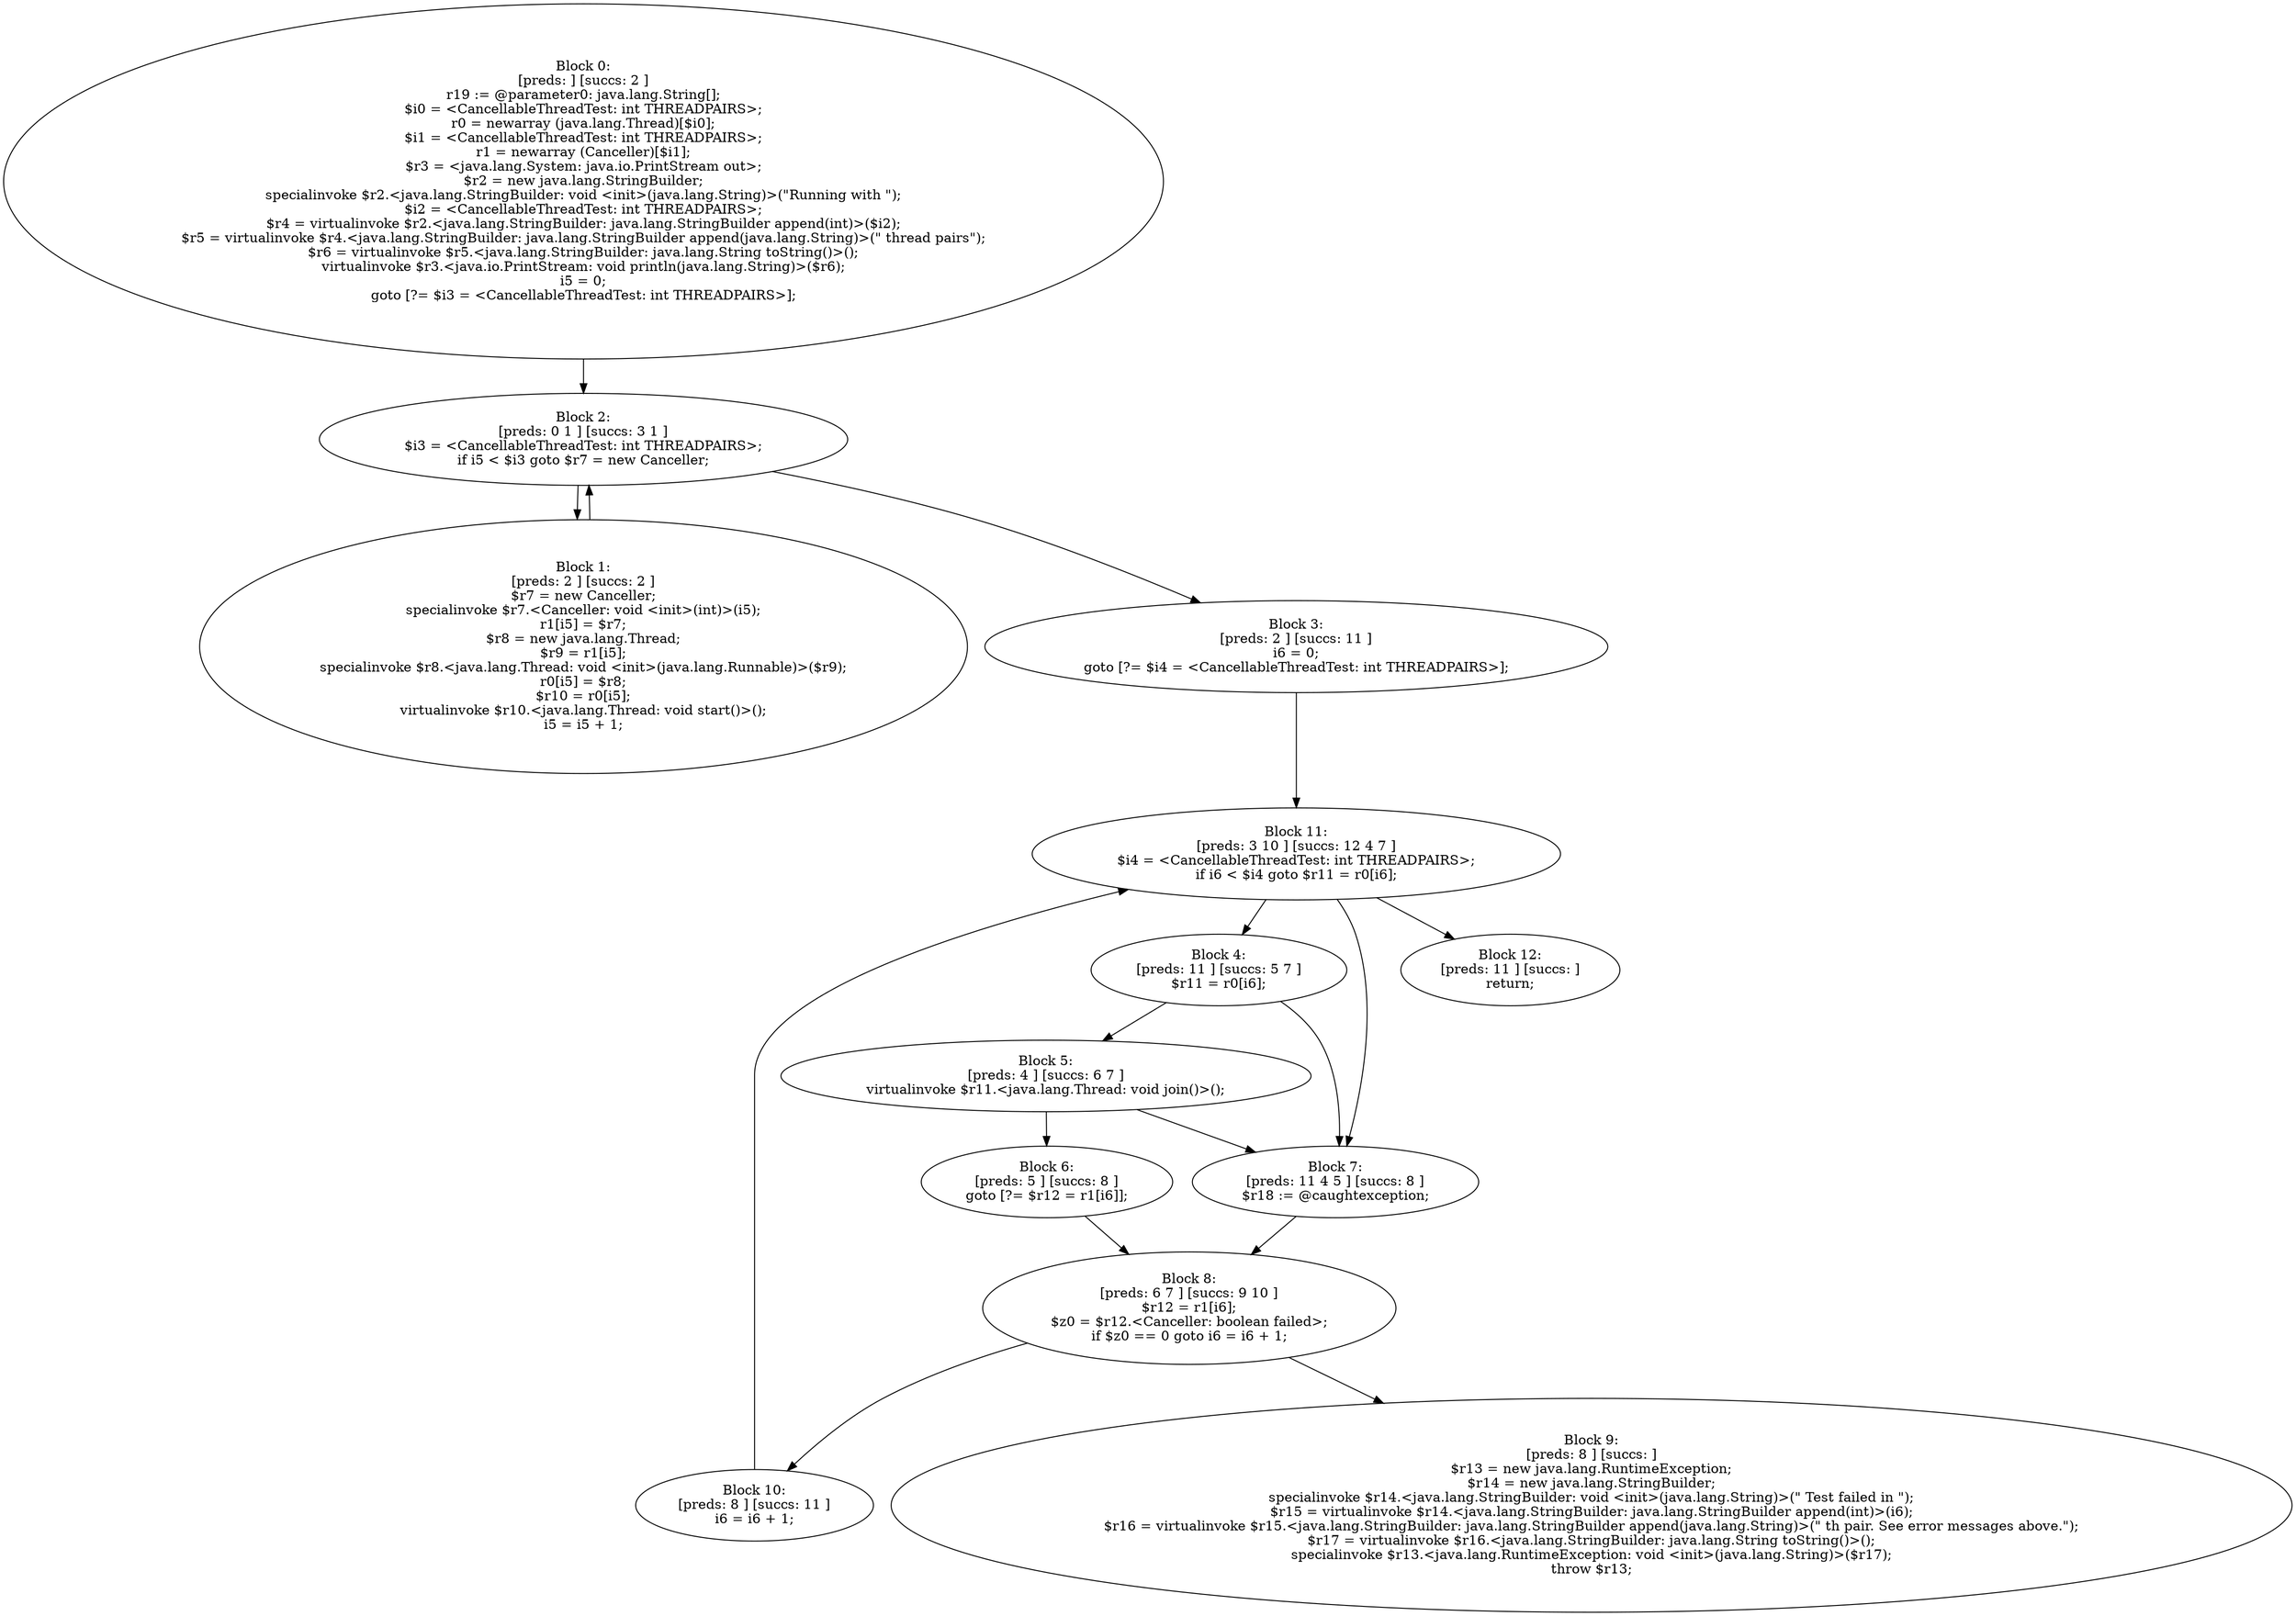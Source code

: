 digraph "unitGraph" {
    "Block 0:
[preds: ] [succs: 2 ]
r19 := @parameter0: java.lang.String[];
$i0 = <CancellableThreadTest: int THREADPAIRS>;
r0 = newarray (java.lang.Thread)[$i0];
$i1 = <CancellableThreadTest: int THREADPAIRS>;
r1 = newarray (Canceller)[$i1];
$r3 = <java.lang.System: java.io.PrintStream out>;
$r2 = new java.lang.StringBuilder;
specialinvoke $r2.<java.lang.StringBuilder: void <init>(java.lang.String)>(\"Running with \");
$i2 = <CancellableThreadTest: int THREADPAIRS>;
$r4 = virtualinvoke $r2.<java.lang.StringBuilder: java.lang.StringBuilder append(int)>($i2);
$r5 = virtualinvoke $r4.<java.lang.StringBuilder: java.lang.StringBuilder append(java.lang.String)>(\" thread pairs\");
$r6 = virtualinvoke $r5.<java.lang.StringBuilder: java.lang.String toString()>();
virtualinvoke $r3.<java.io.PrintStream: void println(java.lang.String)>($r6);
i5 = 0;
goto [?= $i3 = <CancellableThreadTest: int THREADPAIRS>];
"
    "Block 1:
[preds: 2 ] [succs: 2 ]
$r7 = new Canceller;
specialinvoke $r7.<Canceller: void <init>(int)>(i5);
r1[i5] = $r7;
$r8 = new java.lang.Thread;
$r9 = r1[i5];
specialinvoke $r8.<java.lang.Thread: void <init>(java.lang.Runnable)>($r9);
r0[i5] = $r8;
$r10 = r0[i5];
virtualinvoke $r10.<java.lang.Thread: void start()>();
i5 = i5 + 1;
"
    "Block 2:
[preds: 0 1 ] [succs: 3 1 ]
$i3 = <CancellableThreadTest: int THREADPAIRS>;
if i5 < $i3 goto $r7 = new Canceller;
"
    "Block 3:
[preds: 2 ] [succs: 11 ]
i6 = 0;
goto [?= $i4 = <CancellableThreadTest: int THREADPAIRS>];
"
    "Block 4:
[preds: 11 ] [succs: 5 7 ]
$r11 = r0[i6];
"
    "Block 5:
[preds: 4 ] [succs: 6 7 ]
virtualinvoke $r11.<java.lang.Thread: void join()>();
"
    "Block 6:
[preds: 5 ] [succs: 8 ]
goto [?= $r12 = r1[i6]];
"
    "Block 7:
[preds: 11 4 5 ] [succs: 8 ]
$r18 := @caughtexception;
"
    "Block 8:
[preds: 6 7 ] [succs: 9 10 ]
$r12 = r1[i6];
$z0 = $r12.<Canceller: boolean failed>;
if $z0 == 0 goto i6 = i6 + 1;
"
    "Block 9:
[preds: 8 ] [succs: ]
$r13 = new java.lang.RuntimeException;
$r14 = new java.lang.StringBuilder;
specialinvoke $r14.<java.lang.StringBuilder: void <init>(java.lang.String)>(\" Test failed in \");
$r15 = virtualinvoke $r14.<java.lang.StringBuilder: java.lang.StringBuilder append(int)>(i6);
$r16 = virtualinvoke $r15.<java.lang.StringBuilder: java.lang.StringBuilder append(java.lang.String)>(\" th pair. See error messages above.\");
$r17 = virtualinvoke $r16.<java.lang.StringBuilder: java.lang.String toString()>();
specialinvoke $r13.<java.lang.RuntimeException: void <init>(java.lang.String)>($r17);
throw $r13;
"
    "Block 10:
[preds: 8 ] [succs: 11 ]
i6 = i6 + 1;
"
    "Block 11:
[preds: 3 10 ] [succs: 12 4 7 ]
$i4 = <CancellableThreadTest: int THREADPAIRS>;
if i6 < $i4 goto $r11 = r0[i6];
"
    "Block 12:
[preds: 11 ] [succs: ]
return;
"
    "Block 0:
[preds: ] [succs: 2 ]
r19 := @parameter0: java.lang.String[];
$i0 = <CancellableThreadTest: int THREADPAIRS>;
r0 = newarray (java.lang.Thread)[$i0];
$i1 = <CancellableThreadTest: int THREADPAIRS>;
r1 = newarray (Canceller)[$i1];
$r3 = <java.lang.System: java.io.PrintStream out>;
$r2 = new java.lang.StringBuilder;
specialinvoke $r2.<java.lang.StringBuilder: void <init>(java.lang.String)>(\"Running with \");
$i2 = <CancellableThreadTest: int THREADPAIRS>;
$r4 = virtualinvoke $r2.<java.lang.StringBuilder: java.lang.StringBuilder append(int)>($i2);
$r5 = virtualinvoke $r4.<java.lang.StringBuilder: java.lang.StringBuilder append(java.lang.String)>(\" thread pairs\");
$r6 = virtualinvoke $r5.<java.lang.StringBuilder: java.lang.String toString()>();
virtualinvoke $r3.<java.io.PrintStream: void println(java.lang.String)>($r6);
i5 = 0;
goto [?= $i3 = <CancellableThreadTest: int THREADPAIRS>];
"->"Block 2:
[preds: 0 1 ] [succs: 3 1 ]
$i3 = <CancellableThreadTest: int THREADPAIRS>;
if i5 < $i3 goto $r7 = new Canceller;
";
    "Block 1:
[preds: 2 ] [succs: 2 ]
$r7 = new Canceller;
specialinvoke $r7.<Canceller: void <init>(int)>(i5);
r1[i5] = $r7;
$r8 = new java.lang.Thread;
$r9 = r1[i5];
specialinvoke $r8.<java.lang.Thread: void <init>(java.lang.Runnable)>($r9);
r0[i5] = $r8;
$r10 = r0[i5];
virtualinvoke $r10.<java.lang.Thread: void start()>();
i5 = i5 + 1;
"->"Block 2:
[preds: 0 1 ] [succs: 3 1 ]
$i3 = <CancellableThreadTest: int THREADPAIRS>;
if i5 < $i3 goto $r7 = new Canceller;
";
    "Block 2:
[preds: 0 1 ] [succs: 3 1 ]
$i3 = <CancellableThreadTest: int THREADPAIRS>;
if i5 < $i3 goto $r7 = new Canceller;
"->"Block 3:
[preds: 2 ] [succs: 11 ]
i6 = 0;
goto [?= $i4 = <CancellableThreadTest: int THREADPAIRS>];
";
    "Block 2:
[preds: 0 1 ] [succs: 3 1 ]
$i3 = <CancellableThreadTest: int THREADPAIRS>;
if i5 < $i3 goto $r7 = new Canceller;
"->"Block 1:
[preds: 2 ] [succs: 2 ]
$r7 = new Canceller;
specialinvoke $r7.<Canceller: void <init>(int)>(i5);
r1[i5] = $r7;
$r8 = new java.lang.Thread;
$r9 = r1[i5];
specialinvoke $r8.<java.lang.Thread: void <init>(java.lang.Runnable)>($r9);
r0[i5] = $r8;
$r10 = r0[i5];
virtualinvoke $r10.<java.lang.Thread: void start()>();
i5 = i5 + 1;
";
    "Block 3:
[preds: 2 ] [succs: 11 ]
i6 = 0;
goto [?= $i4 = <CancellableThreadTest: int THREADPAIRS>];
"->"Block 11:
[preds: 3 10 ] [succs: 12 4 7 ]
$i4 = <CancellableThreadTest: int THREADPAIRS>;
if i6 < $i4 goto $r11 = r0[i6];
";
    "Block 4:
[preds: 11 ] [succs: 5 7 ]
$r11 = r0[i6];
"->"Block 5:
[preds: 4 ] [succs: 6 7 ]
virtualinvoke $r11.<java.lang.Thread: void join()>();
";
    "Block 4:
[preds: 11 ] [succs: 5 7 ]
$r11 = r0[i6];
"->"Block 7:
[preds: 11 4 5 ] [succs: 8 ]
$r18 := @caughtexception;
";
    "Block 5:
[preds: 4 ] [succs: 6 7 ]
virtualinvoke $r11.<java.lang.Thread: void join()>();
"->"Block 6:
[preds: 5 ] [succs: 8 ]
goto [?= $r12 = r1[i6]];
";
    "Block 5:
[preds: 4 ] [succs: 6 7 ]
virtualinvoke $r11.<java.lang.Thread: void join()>();
"->"Block 7:
[preds: 11 4 5 ] [succs: 8 ]
$r18 := @caughtexception;
";
    "Block 6:
[preds: 5 ] [succs: 8 ]
goto [?= $r12 = r1[i6]];
"->"Block 8:
[preds: 6 7 ] [succs: 9 10 ]
$r12 = r1[i6];
$z0 = $r12.<Canceller: boolean failed>;
if $z0 == 0 goto i6 = i6 + 1;
";
    "Block 7:
[preds: 11 4 5 ] [succs: 8 ]
$r18 := @caughtexception;
"->"Block 8:
[preds: 6 7 ] [succs: 9 10 ]
$r12 = r1[i6];
$z0 = $r12.<Canceller: boolean failed>;
if $z0 == 0 goto i6 = i6 + 1;
";
    "Block 8:
[preds: 6 7 ] [succs: 9 10 ]
$r12 = r1[i6];
$z0 = $r12.<Canceller: boolean failed>;
if $z0 == 0 goto i6 = i6 + 1;
"->"Block 9:
[preds: 8 ] [succs: ]
$r13 = new java.lang.RuntimeException;
$r14 = new java.lang.StringBuilder;
specialinvoke $r14.<java.lang.StringBuilder: void <init>(java.lang.String)>(\" Test failed in \");
$r15 = virtualinvoke $r14.<java.lang.StringBuilder: java.lang.StringBuilder append(int)>(i6);
$r16 = virtualinvoke $r15.<java.lang.StringBuilder: java.lang.StringBuilder append(java.lang.String)>(\" th pair. See error messages above.\");
$r17 = virtualinvoke $r16.<java.lang.StringBuilder: java.lang.String toString()>();
specialinvoke $r13.<java.lang.RuntimeException: void <init>(java.lang.String)>($r17);
throw $r13;
";
    "Block 8:
[preds: 6 7 ] [succs: 9 10 ]
$r12 = r1[i6];
$z0 = $r12.<Canceller: boolean failed>;
if $z0 == 0 goto i6 = i6 + 1;
"->"Block 10:
[preds: 8 ] [succs: 11 ]
i6 = i6 + 1;
";
    "Block 10:
[preds: 8 ] [succs: 11 ]
i6 = i6 + 1;
"->"Block 11:
[preds: 3 10 ] [succs: 12 4 7 ]
$i4 = <CancellableThreadTest: int THREADPAIRS>;
if i6 < $i4 goto $r11 = r0[i6];
";
    "Block 11:
[preds: 3 10 ] [succs: 12 4 7 ]
$i4 = <CancellableThreadTest: int THREADPAIRS>;
if i6 < $i4 goto $r11 = r0[i6];
"->"Block 12:
[preds: 11 ] [succs: ]
return;
";
    "Block 11:
[preds: 3 10 ] [succs: 12 4 7 ]
$i4 = <CancellableThreadTest: int THREADPAIRS>;
if i6 < $i4 goto $r11 = r0[i6];
"->"Block 4:
[preds: 11 ] [succs: 5 7 ]
$r11 = r0[i6];
";
    "Block 11:
[preds: 3 10 ] [succs: 12 4 7 ]
$i4 = <CancellableThreadTest: int THREADPAIRS>;
if i6 < $i4 goto $r11 = r0[i6];
"->"Block 7:
[preds: 11 4 5 ] [succs: 8 ]
$r18 := @caughtexception;
";
}
